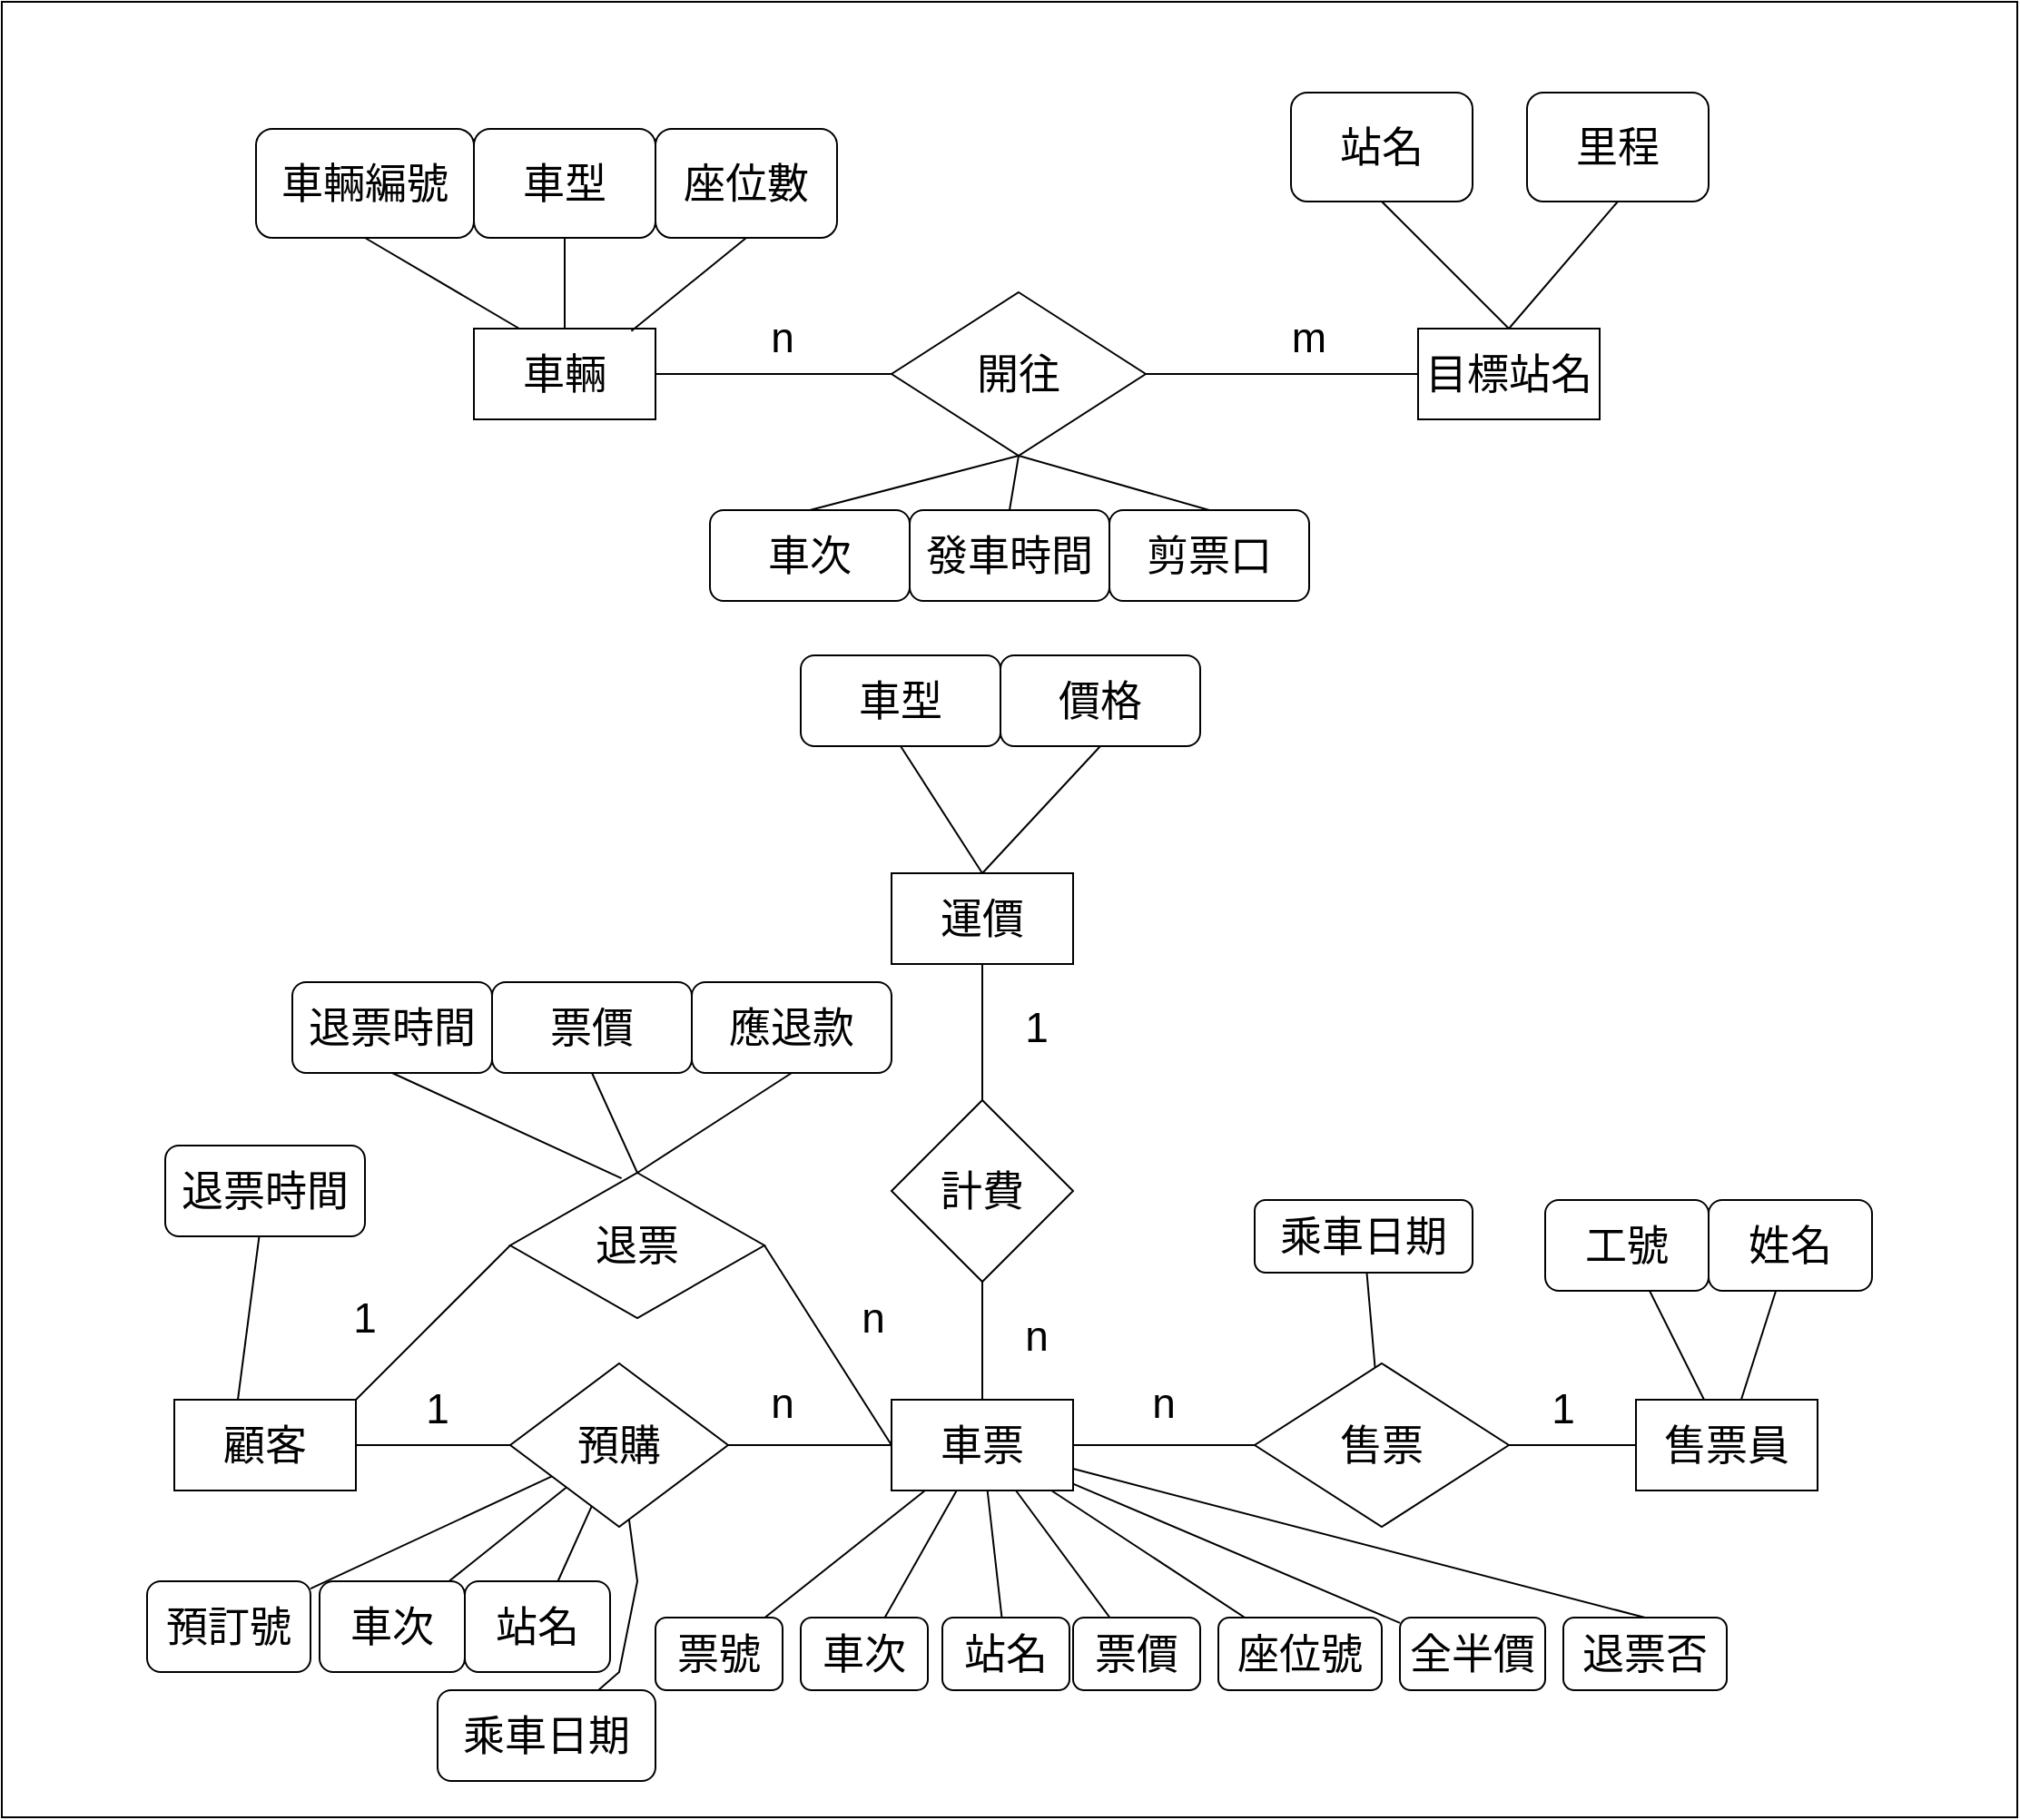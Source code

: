 <mxfile version="22.1.16" type="device">
  <diagram id="jbVRNizJcDCQ8yqokmnY" name="第 1 页">
    <mxGraphModel dx="2607" dy="1342" grid="1" gridSize="10" guides="1" tooltips="1" connect="1" arrows="1" fold="1" page="1" pageScale="1" pageWidth="2336" pageHeight="1654" math="0" shadow="0">
      <root>
        <mxCell id="0" />
        <mxCell id="1" parent="0" />
        <mxCell id="_HgupfXg40LZJNDoUt4P-238" value="" style="rounded=0;whiteSpace=wrap;html=1;" vertex="1" parent="1">
          <mxGeometry x="580" y="40" width="1110" height="1000" as="geometry" />
        </mxCell>
        <mxCell id="_HgupfXg40LZJNDoUt4P-141" value="&lt;font style=&quot;font-size: 23px;&quot;&gt;車輛編號&lt;/font&gt;" style="rounded=1;whiteSpace=wrap;html=1;" vertex="1" parent="1">
          <mxGeometry x="720" y="110" width="120" height="60" as="geometry" />
        </mxCell>
        <mxCell id="_HgupfXg40LZJNDoUt4P-142" value="&lt;font style=&quot;font-size: 23px;&quot;&gt;車型&lt;/font&gt;" style="rounded=1;whiteSpace=wrap;html=1;" vertex="1" parent="1">
          <mxGeometry x="840" y="110" width="100" height="60" as="geometry" />
        </mxCell>
        <mxCell id="_HgupfXg40LZJNDoUt4P-143" value="&lt;span style=&quot;font-size: 23px;&quot;&gt;座位數&lt;/span&gt;" style="rounded=1;whiteSpace=wrap;html=1;" vertex="1" parent="1">
          <mxGeometry x="940" y="110" width="100" height="60" as="geometry" />
        </mxCell>
        <mxCell id="_HgupfXg40LZJNDoUt4P-144" value="&lt;font style=&quot;font-size: 23px;&quot;&gt;車輛&lt;/font&gt;" style="rounded=0;whiteSpace=wrap;html=1;" vertex="1" parent="1">
          <mxGeometry x="840" y="220" width="100" height="50" as="geometry" />
        </mxCell>
        <mxCell id="_HgupfXg40LZJNDoUt4P-147" value="" style="endArrow=none;html=1;rounded=0;entryX=0.5;entryY=1;entryDx=0;entryDy=0;exitX=0.25;exitY=0;exitDx=0;exitDy=0;" edge="1" parent="1" source="_HgupfXg40LZJNDoUt4P-144" target="_HgupfXg40LZJNDoUt4P-141">
          <mxGeometry width="50" height="50" relative="1" as="geometry">
            <mxPoint x="700" y="300" as="sourcePoint" />
            <mxPoint x="750" y="250" as="targetPoint" />
          </mxGeometry>
        </mxCell>
        <mxCell id="_HgupfXg40LZJNDoUt4P-150" value="" style="endArrow=none;html=1;rounded=0;entryX=0.5;entryY=1;entryDx=0;entryDy=0;exitX=0.5;exitY=0;exitDx=0;exitDy=0;" edge="1" parent="1" source="_HgupfXg40LZJNDoUt4P-144" target="_HgupfXg40LZJNDoUt4P-142">
          <mxGeometry width="50" height="50" relative="1" as="geometry">
            <mxPoint x="660" y="310" as="sourcePoint" />
            <mxPoint x="710" y="260" as="targetPoint" />
          </mxGeometry>
        </mxCell>
        <mxCell id="_HgupfXg40LZJNDoUt4P-151" value="" style="endArrow=none;html=1;rounded=0;entryX=0.5;entryY=1;entryDx=0;entryDy=0;exitX=0.867;exitY=0.027;exitDx=0;exitDy=0;exitPerimeter=0;" edge="1" parent="1" source="_HgupfXg40LZJNDoUt4P-144" target="_HgupfXg40LZJNDoUt4P-143">
          <mxGeometry width="50" height="50" relative="1" as="geometry">
            <mxPoint x="810" y="390" as="sourcePoint" />
            <mxPoint x="860" y="340" as="targetPoint" />
          </mxGeometry>
        </mxCell>
        <mxCell id="_HgupfXg40LZJNDoUt4P-152" value="&lt;font style=&quot;font-size: 23px;&quot;&gt;開往&lt;/font&gt;" style="rhombus;whiteSpace=wrap;html=1;" vertex="1" parent="1">
          <mxGeometry x="1070" y="200" width="140" height="90" as="geometry" />
        </mxCell>
        <mxCell id="_HgupfXg40LZJNDoUt4P-153" value="&lt;span style=&quot;font-size: 23px;&quot;&gt;站名&lt;/span&gt;" style="rounded=1;whiteSpace=wrap;html=1;" vertex="1" parent="1">
          <mxGeometry x="1290" y="90" width="100" height="60" as="geometry" />
        </mxCell>
        <mxCell id="_HgupfXg40LZJNDoUt4P-154" value="&lt;span style=&quot;font-size: 23px;&quot;&gt;里程&lt;/span&gt;" style="rounded=1;whiteSpace=wrap;html=1;" vertex="1" parent="1">
          <mxGeometry x="1420" y="90" width="100" height="60" as="geometry" />
        </mxCell>
        <mxCell id="_HgupfXg40LZJNDoUt4P-155" value="&lt;font style=&quot;font-size: 23px;&quot;&gt;目標站名&lt;/font&gt;" style="rounded=0;whiteSpace=wrap;html=1;" vertex="1" parent="1">
          <mxGeometry x="1360" y="220" width="100" height="50" as="geometry" />
        </mxCell>
        <mxCell id="_HgupfXg40LZJNDoUt4P-156" value="" style="endArrow=none;html=1;rounded=0;entryX=0.5;entryY=1;entryDx=0;entryDy=0;exitX=0.5;exitY=0;exitDx=0;exitDy=0;" edge="1" parent="1" source="_HgupfXg40LZJNDoUt4P-155" target="_HgupfXg40LZJNDoUt4P-153">
          <mxGeometry width="50" height="50" relative="1" as="geometry">
            <mxPoint x="1420" y="370" as="sourcePoint" />
            <mxPoint x="1470" y="320" as="targetPoint" />
          </mxGeometry>
        </mxCell>
        <mxCell id="_HgupfXg40LZJNDoUt4P-157" value="" style="endArrow=none;html=1;rounded=0;entryX=0.5;entryY=1;entryDx=0;entryDy=0;exitX=0.5;exitY=0;exitDx=0;exitDy=0;" edge="1" parent="1" source="_HgupfXg40LZJNDoUt4P-155" target="_HgupfXg40LZJNDoUt4P-154">
          <mxGeometry width="50" height="50" relative="1" as="geometry">
            <mxPoint x="1520" y="260" as="sourcePoint" />
            <mxPoint x="1570" y="210" as="targetPoint" />
          </mxGeometry>
        </mxCell>
        <mxCell id="_HgupfXg40LZJNDoUt4P-159" value="" style="endArrow=none;html=1;rounded=0;entryX=0;entryY=0.5;entryDx=0;entryDy=0;exitX=1;exitY=0.5;exitDx=0;exitDy=0;" edge="1" parent="1" source="_HgupfXg40LZJNDoUt4P-144" target="_HgupfXg40LZJNDoUt4P-152">
          <mxGeometry width="50" height="50" relative="1" as="geometry">
            <mxPoint x="840" y="400" as="sourcePoint" />
            <mxPoint x="890" y="350" as="targetPoint" />
          </mxGeometry>
        </mxCell>
        <mxCell id="_HgupfXg40LZJNDoUt4P-160" value="&lt;font style=&quot;font-size: 23px;&quot;&gt;n&lt;/font&gt;" style="text;html=1;strokeColor=none;fillColor=none;align=center;verticalAlign=middle;whiteSpace=wrap;rounded=0;" vertex="1" parent="1">
          <mxGeometry x="980" y="210" width="60" height="30" as="geometry" />
        </mxCell>
        <mxCell id="_HgupfXg40LZJNDoUt4P-161" value="" style="endArrow=none;html=1;rounded=0;entryX=0;entryY=0.5;entryDx=0;entryDy=0;exitX=1;exitY=0.5;exitDx=0;exitDy=0;" edge="1" parent="1" source="_HgupfXg40LZJNDoUt4P-152" target="_HgupfXg40LZJNDoUt4P-155">
          <mxGeometry width="50" height="50" relative="1" as="geometry">
            <mxPoint x="1350" y="420" as="sourcePoint" />
            <mxPoint x="1400" y="370" as="targetPoint" />
          </mxGeometry>
        </mxCell>
        <mxCell id="_HgupfXg40LZJNDoUt4P-162" value="&lt;font style=&quot;font-size: 23px;&quot;&gt;m&lt;/font&gt;" style="text;html=1;strokeColor=none;fillColor=none;align=center;verticalAlign=middle;whiteSpace=wrap;rounded=0;" vertex="1" parent="1">
          <mxGeometry x="1270" y="210" width="60" height="30" as="geometry" />
        </mxCell>
        <mxCell id="_HgupfXg40LZJNDoUt4P-164" value="&lt;span style=&quot;font-size: 23px;&quot;&gt;車次&lt;/span&gt;" style="rounded=1;whiteSpace=wrap;html=1;" vertex="1" parent="1">
          <mxGeometry x="970" y="320" width="110" height="50" as="geometry" />
        </mxCell>
        <mxCell id="_HgupfXg40LZJNDoUt4P-165" value="&lt;span style=&quot;font-size: 23px;&quot;&gt;發車時間&lt;/span&gt;" style="rounded=1;whiteSpace=wrap;html=1;" vertex="1" parent="1">
          <mxGeometry x="1080" y="320" width="110" height="50" as="geometry" />
        </mxCell>
        <mxCell id="_HgupfXg40LZJNDoUt4P-166" value="&lt;span style=&quot;font-size: 23px;&quot;&gt;剪票口&lt;/span&gt;" style="rounded=1;whiteSpace=wrap;html=1;" vertex="1" parent="1">
          <mxGeometry x="1190" y="320" width="110" height="50" as="geometry" />
        </mxCell>
        <mxCell id="_HgupfXg40LZJNDoUt4P-167" value="&lt;span style=&quot;font-size: 23px;&quot;&gt;車型&lt;/span&gt;" style="rounded=1;whiteSpace=wrap;html=1;" vertex="1" parent="1">
          <mxGeometry x="1020" y="400" width="110" height="50" as="geometry" />
        </mxCell>
        <mxCell id="_HgupfXg40LZJNDoUt4P-168" value="&lt;span style=&quot;font-size: 23px;&quot;&gt;價格&lt;/span&gt;" style="rounded=1;whiteSpace=wrap;html=1;" vertex="1" parent="1">
          <mxGeometry x="1130" y="400" width="110" height="50" as="geometry" />
        </mxCell>
        <mxCell id="_HgupfXg40LZJNDoUt4P-169" value="&lt;span style=&quot;font-size: 23px;&quot;&gt;運價&lt;/span&gt;" style="rounded=0;whiteSpace=wrap;html=1;" vertex="1" parent="1">
          <mxGeometry x="1070" y="520" width="100" height="50" as="geometry" />
        </mxCell>
        <mxCell id="_HgupfXg40LZJNDoUt4P-170" value="" style="endArrow=none;html=1;rounded=0;entryX=0.5;entryY=1;entryDx=0;entryDy=0;exitX=0.5;exitY=0;exitDx=0;exitDy=0;" edge="1" parent="1" source="_HgupfXg40LZJNDoUt4P-164" target="_HgupfXg40LZJNDoUt4P-152">
          <mxGeometry width="50" height="50" relative="1" as="geometry">
            <mxPoint x="840" y="450" as="sourcePoint" />
            <mxPoint x="890" y="400" as="targetPoint" />
          </mxGeometry>
        </mxCell>
        <mxCell id="_HgupfXg40LZJNDoUt4P-171" value="" style="endArrow=none;html=1;rounded=0;entryX=0.5;entryY=1;entryDx=0;entryDy=0;exitX=0.5;exitY=0;exitDx=0;exitDy=0;" edge="1" parent="1" source="_HgupfXg40LZJNDoUt4P-165" target="_HgupfXg40LZJNDoUt4P-152">
          <mxGeometry width="50" height="50" relative="1" as="geometry">
            <mxPoint x="790" y="450" as="sourcePoint" />
            <mxPoint x="840" y="400" as="targetPoint" />
          </mxGeometry>
        </mxCell>
        <mxCell id="_HgupfXg40LZJNDoUt4P-172" value="" style="endArrow=none;html=1;rounded=0;entryX=0.5;entryY=1;entryDx=0;entryDy=0;exitX=0.5;exitY=0;exitDx=0;exitDy=0;" edge="1" parent="1" source="_HgupfXg40LZJNDoUt4P-166" target="_HgupfXg40LZJNDoUt4P-152">
          <mxGeometry width="50" height="50" relative="1" as="geometry">
            <mxPoint x="720" y="430" as="sourcePoint" />
            <mxPoint x="770" y="380" as="targetPoint" />
          </mxGeometry>
        </mxCell>
        <mxCell id="_HgupfXg40LZJNDoUt4P-176" value="" style="endArrow=none;html=1;rounded=0;entryX=0.5;entryY=1;entryDx=0;entryDy=0;exitX=0.5;exitY=0;exitDx=0;exitDy=0;" edge="1" parent="1" source="_HgupfXg40LZJNDoUt4P-169" target="_HgupfXg40LZJNDoUt4P-167">
          <mxGeometry width="50" height="50" relative="1" as="geometry">
            <mxPoint x="710" y="460" as="sourcePoint" />
            <mxPoint x="760" y="410" as="targetPoint" />
          </mxGeometry>
        </mxCell>
        <mxCell id="_HgupfXg40LZJNDoUt4P-177" value="" style="endArrow=none;html=1;rounded=0;entryX=0.5;entryY=1;entryDx=0;entryDy=0;exitX=0.5;exitY=0;exitDx=0;exitDy=0;" edge="1" parent="1" source="_HgupfXg40LZJNDoUt4P-169" target="_HgupfXg40LZJNDoUt4P-168">
          <mxGeometry width="50" height="50" relative="1" as="geometry">
            <mxPoint x="1340" y="540" as="sourcePoint" />
            <mxPoint x="1390" y="490" as="targetPoint" />
          </mxGeometry>
        </mxCell>
        <mxCell id="_HgupfXg40LZJNDoUt4P-178" value="&lt;span style=&quot;font-size: 23px;&quot;&gt;退票時間&lt;/span&gt;" style="rounded=1;whiteSpace=wrap;html=1;" vertex="1" parent="1">
          <mxGeometry x="740" y="580" width="110" height="50" as="geometry" />
        </mxCell>
        <mxCell id="_HgupfXg40LZJNDoUt4P-179" value="&lt;span style=&quot;font-size: 23px;&quot;&gt;票價&lt;/span&gt;" style="rounded=1;whiteSpace=wrap;html=1;" vertex="1" parent="1">
          <mxGeometry x="850" y="580" width="110" height="50" as="geometry" />
        </mxCell>
        <mxCell id="_HgupfXg40LZJNDoUt4P-180" value="&lt;span style=&quot;font-size: 23px;&quot;&gt;應退款&lt;/span&gt;" style="rounded=1;whiteSpace=wrap;html=1;" vertex="1" parent="1">
          <mxGeometry x="960" y="580" width="110" height="50" as="geometry" />
        </mxCell>
        <mxCell id="_HgupfXg40LZJNDoUt4P-181" value="&lt;span style=&quot;font-size: 23px;&quot;&gt;退票時間&lt;/span&gt;" style="rounded=1;whiteSpace=wrap;html=1;" vertex="1" parent="1">
          <mxGeometry x="670" y="670" width="110" height="50" as="geometry" />
        </mxCell>
        <mxCell id="_HgupfXg40LZJNDoUt4P-182" value="&lt;span style=&quot;font-size: 23px;&quot;&gt;預訂號&lt;/span&gt;" style="rounded=1;whiteSpace=wrap;html=1;" vertex="1" parent="1">
          <mxGeometry x="660" y="910" width="90" height="50" as="geometry" />
        </mxCell>
        <mxCell id="_HgupfXg40LZJNDoUt4P-183" value="&lt;span style=&quot;font-size: 23px;&quot;&gt;車次&lt;/span&gt;" style="rounded=1;whiteSpace=wrap;html=1;" vertex="1" parent="1">
          <mxGeometry x="755" y="910" width="80" height="50" as="geometry" />
        </mxCell>
        <mxCell id="_HgupfXg40LZJNDoUt4P-184" value="&lt;span style=&quot;font-size: 23px;&quot;&gt;站名&lt;/span&gt;" style="rounded=1;whiteSpace=wrap;html=1;" vertex="1" parent="1">
          <mxGeometry x="835" y="910" width="80" height="50" as="geometry" />
        </mxCell>
        <mxCell id="_HgupfXg40LZJNDoUt4P-185" value="&lt;span style=&quot;font-size: 23px;&quot;&gt;乘車日期&lt;/span&gt;" style="rounded=1;whiteSpace=wrap;html=1;" vertex="1" parent="1">
          <mxGeometry x="820" y="970" width="120" height="50" as="geometry" />
        </mxCell>
        <mxCell id="_HgupfXg40LZJNDoUt4P-186" value="&lt;span style=&quot;font-size: 23px;&quot;&gt;票號&lt;/span&gt;" style="rounded=1;whiteSpace=wrap;html=1;" vertex="1" parent="1">
          <mxGeometry x="940" y="930" width="70" height="40" as="geometry" />
        </mxCell>
        <mxCell id="_HgupfXg40LZJNDoUt4P-187" value="&lt;span style=&quot;font-size: 23px;&quot;&gt;車次&lt;/span&gt;" style="rounded=1;whiteSpace=wrap;html=1;" vertex="1" parent="1">
          <mxGeometry x="1020" y="930" width="70" height="40" as="geometry" />
        </mxCell>
        <mxCell id="_HgupfXg40LZJNDoUt4P-188" value="&lt;span style=&quot;font-size: 23px;&quot;&gt;站名&lt;/span&gt;" style="rounded=1;whiteSpace=wrap;html=1;" vertex="1" parent="1">
          <mxGeometry x="1098" y="930" width="70" height="40" as="geometry" />
        </mxCell>
        <mxCell id="_HgupfXg40LZJNDoUt4P-189" value="&lt;span style=&quot;font-size: 23px;&quot;&gt;票價&lt;/span&gt;" style="rounded=1;whiteSpace=wrap;html=1;" vertex="1" parent="1">
          <mxGeometry x="1170" y="930" width="70" height="40" as="geometry" />
        </mxCell>
        <mxCell id="_HgupfXg40LZJNDoUt4P-190" value="&lt;span style=&quot;font-size: 23px;&quot;&gt;座位號&lt;/span&gt;" style="rounded=1;whiteSpace=wrap;html=1;" vertex="1" parent="1">
          <mxGeometry x="1250" y="930" width="90" height="40" as="geometry" />
        </mxCell>
        <mxCell id="_HgupfXg40LZJNDoUt4P-191" value="&lt;span style=&quot;font-size: 23px;&quot;&gt;全半價&lt;/span&gt;" style="rounded=1;whiteSpace=wrap;html=1;" vertex="1" parent="1">
          <mxGeometry x="1350" y="930" width="80" height="40" as="geometry" />
        </mxCell>
        <mxCell id="_HgupfXg40LZJNDoUt4P-192" value="&lt;span style=&quot;font-size: 23px;&quot;&gt;退票否&lt;/span&gt;" style="rounded=1;whiteSpace=wrap;html=1;" vertex="1" parent="1">
          <mxGeometry x="1440" y="930" width="90" height="40" as="geometry" />
        </mxCell>
        <mxCell id="_HgupfXg40LZJNDoUt4P-193" value="&lt;span style=&quot;font-size: 23px;&quot;&gt;乘車日期&lt;/span&gt;" style="rounded=1;whiteSpace=wrap;html=1;" vertex="1" parent="1">
          <mxGeometry x="1270" y="700" width="120" height="40" as="geometry" />
        </mxCell>
        <mxCell id="_HgupfXg40LZJNDoUt4P-194" value="&lt;span style=&quot;font-size: 23px;&quot;&gt;工號&lt;/span&gt;" style="rounded=1;whiteSpace=wrap;html=1;" vertex="1" parent="1">
          <mxGeometry x="1430" y="700" width="90" height="50" as="geometry" />
        </mxCell>
        <mxCell id="_HgupfXg40LZJNDoUt4P-195" value="&lt;span style=&quot;font-size: 23px;&quot;&gt;姓名&lt;/span&gt;" style="rounded=1;whiteSpace=wrap;html=1;" vertex="1" parent="1">
          <mxGeometry x="1520" y="700" width="90" height="50" as="geometry" />
        </mxCell>
        <mxCell id="_HgupfXg40LZJNDoUt4P-196" value="&lt;font style=&quot;font-size: 23px;&quot;&gt;計費&lt;/font&gt;" style="rhombus;whiteSpace=wrap;html=1;" vertex="1" parent="1">
          <mxGeometry x="1070" y="645" width="100" height="100" as="geometry" />
        </mxCell>
        <mxCell id="_HgupfXg40LZJNDoUt4P-197" value="&lt;font style=&quot;font-size: 23px;&quot;&gt;退票&lt;/font&gt;" style="rhombus;whiteSpace=wrap;html=1;" vertex="1" parent="1">
          <mxGeometry x="860" y="685" width="140" height="80" as="geometry" />
        </mxCell>
        <mxCell id="_HgupfXg40LZJNDoUt4P-198" value="&lt;font style=&quot;font-size: 23px;&quot;&gt;預購&lt;/font&gt;" style="rhombus;whiteSpace=wrap;html=1;" vertex="1" parent="1">
          <mxGeometry x="860" y="790" width="120" height="90" as="geometry" />
        </mxCell>
        <mxCell id="_HgupfXg40LZJNDoUt4P-199" value="&lt;font style=&quot;font-size: 23px;&quot;&gt;售票&lt;/font&gt;" style="rhombus;whiteSpace=wrap;html=1;" vertex="1" parent="1">
          <mxGeometry x="1270" y="790" width="140" height="90" as="geometry" />
        </mxCell>
        <mxCell id="_HgupfXg40LZJNDoUt4P-200" value="&lt;font style=&quot;font-size: 23px;&quot;&gt;車票&lt;/font&gt;" style="rounded=0;whiteSpace=wrap;html=1;" vertex="1" parent="1">
          <mxGeometry x="1070" y="810" width="100" height="50" as="geometry" />
        </mxCell>
        <mxCell id="_HgupfXg40LZJNDoUt4P-201" value="&lt;font style=&quot;font-size: 23px;&quot;&gt;售票員&lt;/font&gt;" style="rounded=0;whiteSpace=wrap;html=1;" vertex="1" parent="1">
          <mxGeometry x="1480" y="810" width="100" height="50" as="geometry" />
        </mxCell>
        <mxCell id="_HgupfXg40LZJNDoUt4P-202" value="&lt;font style=&quot;font-size: 23px;&quot;&gt;n&lt;/font&gt;" style="text;html=1;strokeColor=none;fillColor=none;align=center;verticalAlign=middle;whiteSpace=wrap;rounded=0;" vertex="1" parent="1">
          <mxGeometry x="1030" y="750" width="60" height="30" as="geometry" />
        </mxCell>
        <mxCell id="_HgupfXg40LZJNDoUt4P-203" value="&lt;font style=&quot;font-size: 23px;&quot;&gt;n&lt;/font&gt;" style="text;html=1;strokeColor=none;fillColor=none;align=center;verticalAlign=middle;whiteSpace=wrap;rounded=0;" vertex="1" parent="1">
          <mxGeometry x="1120" y="760" width="60" height="30" as="geometry" />
        </mxCell>
        <mxCell id="_HgupfXg40LZJNDoUt4P-204" value="&lt;font style=&quot;font-size: 23px;&quot;&gt;n&lt;/font&gt;" style="text;html=1;strokeColor=none;fillColor=none;align=center;verticalAlign=middle;whiteSpace=wrap;rounded=0;" vertex="1" parent="1">
          <mxGeometry x="1190" y="797" width="60" height="30" as="geometry" />
        </mxCell>
        <mxCell id="_HgupfXg40LZJNDoUt4P-205" value="&lt;font style=&quot;font-size: 23px;&quot;&gt;n&lt;/font&gt;" style="text;html=1;strokeColor=none;fillColor=none;align=center;verticalAlign=middle;whiteSpace=wrap;rounded=0;" vertex="1" parent="1">
          <mxGeometry x="980" y="797" width="60" height="30" as="geometry" />
        </mxCell>
        <mxCell id="_HgupfXg40LZJNDoUt4P-206" value="&lt;font style=&quot;font-size: 23px;&quot;&gt;1&lt;/font&gt;" style="text;html=1;strokeColor=none;fillColor=none;align=center;verticalAlign=middle;whiteSpace=wrap;rounded=0;" vertex="1" parent="1">
          <mxGeometry x="1120" y="590" width="60" height="30" as="geometry" />
        </mxCell>
        <mxCell id="_HgupfXg40LZJNDoUt4P-207" value="&lt;font style=&quot;font-size: 23px;&quot;&gt;1&lt;/font&gt;" style="text;html=1;strokeColor=none;fillColor=none;align=center;verticalAlign=middle;whiteSpace=wrap;rounded=0;" vertex="1" parent="1">
          <mxGeometry x="750" y="750" width="60" height="30" as="geometry" />
        </mxCell>
        <mxCell id="_HgupfXg40LZJNDoUt4P-208" value="&lt;font style=&quot;font-size: 23px;&quot;&gt;1&lt;/font&gt;" style="text;html=1;strokeColor=none;fillColor=none;align=center;verticalAlign=middle;whiteSpace=wrap;rounded=0;" vertex="1" parent="1">
          <mxGeometry x="790" y="800" width="60" height="30" as="geometry" />
        </mxCell>
        <mxCell id="_HgupfXg40LZJNDoUt4P-209" value="&lt;font style=&quot;font-size: 23px;&quot;&gt;1&lt;/font&gt;" style="text;html=1;strokeColor=none;fillColor=none;align=center;verticalAlign=middle;whiteSpace=wrap;rounded=0;" vertex="1" parent="1">
          <mxGeometry x="1410" y="800" width="60" height="30" as="geometry" />
        </mxCell>
        <mxCell id="_HgupfXg40LZJNDoUt4P-210" value="" style="endArrow=none;html=1;rounded=0;entryX=0.5;entryY=1;entryDx=0;entryDy=0;exitX=0.5;exitY=0;exitDx=0;exitDy=0;" edge="1" parent="1" source="_HgupfXg40LZJNDoUt4P-196" target="_HgupfXg40LZJNDoUt4P-169">
          <mxGeometry width="50" height="50" relative="1" as="geometry">
            <mxPoint x="820" y="510" as="sourcePoint" />
            <mxPoint x="870" y="460" as="targetPoint" />
          </mxGeometry>
        </mxCell>
        <mxCell id="_HgupfXg40LZJNDoUt4P-211" value="" style="endArrow=none;html=1;rounded=0;exitX=0.5;exitY=1;exitDx=0;exitDy=0;entryX=0.438;entryY=0.038;entryDx=0;entryDy=0;entryPerimeter=0;" edge="1" parent="1" source="_HgupfXg40LZJNDoUt4P-178" target="_HgupfXg40LZJNDoUt4P-197">
          <mxGeometry width="50" height="50" relative="1" as="geometry">
            <mxPoint x="790" y="510" as="sourcePoint" />
            <mxPoint x="840" y="460" as="targetPoint" />
          </mxGeometry>
        </mxCell>
        <mxCell id="_HgupfXg40LZJNDoUt4P-212" value="" style="endArrow=none;html=1;rounded=0;exitX=0.5;exitY=1;exitDx=0;exitDy=0;entryX=0.5;entryY=0;entryDx=0;entryDy=0;" edge="1" parent="1" source="_HgupfXg40LZJNDoUt4P-179" target="_HgupfXg40LZJNDoUt4P-197">
          <mxGeometry width="50" height="50" relative="1" as="geometry">
            <mxPoint x="790" y="510" as="sourcePoint" />
            <mxPoint x="840" y="460" as="targetPoint" />
          </mxGeometry>
        </mxCell>
        <mxCell id="_HgupfXg40LZJNDoUt4P-213" value="" style="endArrow=none;html=1;rounded=0;exitX=0.5;exitY=1;exitDx=0;exitDy=0;entryX=0.5;entryY=0;entryDx=0;entryDy=0;" edge="1" parent="1" source="_HgupfXg40LZJNDoUt4P-180" target="_HgupfXg40LZJNDoUt4P-197">
          <mxGeometry width="50" height="50" relative="1" as="geometry">
            <mxPoint x="900" y="500" as="sourcePoint" />
            <mxPoint x="950" y="450" as="targetPoint" />
          </mxGeometry>
        </mxCell>
        <mxCell id="_HgupfXg40LZJNDoUt4P-214" value="" style="endArrow=none;html=1;rounded=0;" edge="1" parent="1" target="_HgupfXg40LZJNDoUt4P-181">
          <mxGeometry width="50" height="50" relative="1" as="geometry">
            <mxPoint x="710" y="810" as="sourcePoint" />
            <mxPoint x="610" y="780" as="targetPoint" />
          </mxGeometry>
        </mxCell>
        <mxCell id="_HgupfXg40LZJNDoUt4P-215" value="&lt;font style=&quot;font-size: 23px;&quot;&gt;顧客&lt;/font&gt;" style="rounded=0;whiteSpace=wrap;html=1;" vertex="1" parent="1">
          <mxGeometry x="675" y="810" width="100" height="50" as="geometry" />
        </mxCell>
        <mxCell id="_HgupfXg40LZJNDoUt4P-216" value="" style="endArrow=none;html=1;rounded=0;entryX=0;entryY=0.5;entryDx=0;entryDy=0;exitX=1;exitY=0;exitDx=0;exitDy=0;" edge="1" parent="1" source="_HgupfXg40LZJNDoUt4P-215" target="_HgupfXg40LZJNDoUt4P-197">
          <mxGeometry width="50" height="50" relative="1" as="geometry">
            <mxPoint x="670" y="510" as="sourcePoint" />
            <mxPoint x="720" y="460" as="targetPoint" />
          </mxGeometry>
        </mxCell>
        <mxCell id="_HgupfXg40LZJNDoUt4P-217" value="" style="endArrow=none;html=1;rounded=0;" edge="1" parent="1" source="_HgupfXg40LZJNDoUt4P-215" target="_HgupfXg40LZJNDoUt4P-198">
          <mxGeometry width="50" height="50" relative="1" as="geometry">
            <mxPoint x="620" y="800" as="sourcePoint" />
            <mxPoint x="670" y="750" as="targetPoint" />
          </mxGeometry>
        </mxCell>
        <mxCell id="_HgupfXg40LZJNDoUt4P-218" value="" style="endArrow=none;html=1;rounded=0;" edge="1" parent="1" source="_HgupfXg40LZJNDoUt4P-182" target="_HgupfXg40LZJNDoUt4P-198">
          <mxGeometry width="50" height="50" relative="1" as="geometry">
            <mxPoint x="550" y="910" as="sourcePoint" />
            <mxPoint x="600" y="860" as="targetPoint" />
          </mxGeometry>
        </mxCell>
        <mxCell id="_HgupfXg40LZJNDoUt4P-219" value="" style="endArrow=none;html=1;rounded=0;" edge="1" parent="1" source="_HgupfXg40LZJNDoUt4P-183" target="_HgupfXg40LZJNDoUt4P-198">
          <mxGeometry width="50" height="50" relative="1" as="geometry">
            <mxPoint x="610" y="910" as="sourcePoint" />
            <mxPoint x="660" y="860" as="targetPoint" />
          </mxGeometry>
        </mxCell>
        <mxCell id="_HgupfXg40LZJNDoUt4P-220" value="" style="endArrow=none;html=1;rounded=0;" edge="1" parent="1" source="_HgupfXg40LZJNDoUt4P-184" target="_HgupfXg40LZJNDoUt4P-198">
          <mxGeometry width="50" height="50" relative="1" as="geometry">
            <mxPoint x="600" y="790" as="sourcePoint" />
            <mxPoint x="650" y="740" as="targetPoint" />
          </mxGeometry>
        </mxCell>
        <mxCell id="_HgupfXg40LZJNDoUt4P-221" value="" style="endArrow=none;html=1;rounded=0;" edge="1" parent="1" source="_HgupfXg40LZJNDoUt4P-185" target="_HgupfXg40LZJNDoUt4P-198">
          <mxGeometry width="50" height="50" relative="1" as="geometry">
            <mxPoint x="950" y="900" as="sourcePoint" />
            <mxPoint x="1000" y="850" as="targetPoint" />
            <Array as="points">
              <mxPoint x="920" y="960" />
              <mxPoint x="930" y="910" />
            </Array>
          </mxGeometry>
        </mxCell>
        <mxCell id="_HgupfXg40LZJNDoUt4P-222" value="" style="endArrow=none;html=1;rounded=0;" edge="1" parent="1" source="_HgupfXg40LZJNDoUt4P-186" target="_HgupfXg40LZJNDoUt4P-200">
          <mxGeometry width="50" height="50" relative="1" as="geometry">
            <mxPoint x="1000" y="910" as="sourcePoint" />
            <mxPoint x="1050" y="860" as="targetPoint" />
          </mxGeometry>
        </mxCell>
        <mxCell id="_HgupfXg40LZJNDoUt4P-223" value="" style="endArrow=none;html=1;rounded=0;" edge="1" parent="1" source="_HgupfXg40LZJNDoUt4P-187" target="_HgupfXg40LZJNDoUt4P-200">
          <mxGeometry width="50" height="50" relative="1" as="geometry">
            <mxPoint x="1050" y="1080" as="sourcePoint" />
            <mxPoint x="1100" y="1030" as="targetPoint" />
          </mxGeometry>
        </mxCell>
        <mxCell id="_HgupfXg40LZJNDoUt4P-224" value="" style="endArrow=none;html=1;rounded=0;exitX=0;exitY=0.5;exitDx=0;exitDy=0;entryX=1;entryY=0.5;entryDx=0;entryDy=0;" edge="1" parent="1" source="_HgupfXg40LZJNDoUt4P-200" target="_HgupfXg40LZJNDoUt4P-197">
          <mxGeometry width="50" height="50" relative="1" as="geometry">
            <mxPoint x="1330" y="570" as="sourcePoint" />
            <mxPoint x="1380" y="520" as="targetPoint" />
          </mxGeometry>
        </mxCell>
        <mxCell id="_HgupfXg40LZJNDoUt4P-225" value="" style="endArrow=none;html=1;rounded=0;" edge="1" parent="1" source="_HgupfXg40LZJNDoUt4P-200" target="_HgupfXg40LZJNDoUt4P-198">
          <mxGeometry width="50" height="50" relative="1" as="geometry">
            <mxPoint x="760" y="510" as="sourcePoint" />
            <mxPoint x="810" y="460" as="targetPoint" />
          </mxGeometry>
        </mxCell>
        <mxCell id="_HgupfXg40LZJNDoUt4P-226" value="" style="endArrow=none;html=1;rounded=0;" edge="1" parent="1" source="_HgupfXg40LZJNDoUt4P-196" target="_HgupfXg40LZJNDoUt4P-200">
          <mxGeometry width="50" height="50" relative="1" as="geometry">
            <mxPoint x="1330" y="620" as="sourcePoint" />
            <mxPoint x="1380" y="570" as="targetPoint" />
          </mxGeometry>
        </mxCell>
        <mxCell id="_HgupfXg40LZJNDoUt4P-228" value="" style="endArrow=none;html=1;rounded=0;" edge="1" parent="1" source="_HgupfXg40LZJNDoUt4P-200" target="_HgupfXg40LZJNDoUt4P-188">
          <mxGeometry width="50" height="50" relative="1" as="geometry">
            <mxPoint x="1340" y="620" as="sourcePoint" />
            <mxPoint x="1390" y="570" as="targetPoint" />
          </mxGeometry>
        </mxCell>
        <mxCell id="_HgupfXg40LZJNDoUt4P-229" value="" style="endArrow=none;html=1;rounded=0;" edge="1" parent="1" source="_HgupfXg40LZJNDoUt4P-200" target="_HgupfXg40LZJNDoUt4P-189">
          <mxGeometry width="50" height="50" relative="1" as="geometry">
            <mxPoint x="1360" y="610" as="sourcePoint" />
            <mxPoint x="1410" y="560" as="targetPoint" />
          </mxGeometry>
        </mxCell>
        <mxCell id="_HgupfXg40LZJNDoUt4P-230" value="" style="endArrow=none;html=1;rounded=0;" edge="1" parent="1" source="_HgupfXg40LZJNDoUt4P-200" target="_HgupfXg40LZJNDoUt4P-190">
          <mxGeometry width="50" height="50" relative="1" as="geometry">
            <mxPoint x="1340" y="610" as="sourcePoint" />
            <mxPoint x="1390" y="560" as="targetPoint" />
          </mxGeometry>
        </mxCell>
        <mxCell id="_HgupfXg40LZJNDoUt4P-231" value="" style="endArrow=none;html=1;rounded=0;" edge="1" parent="1" source="_HgupfXg40LZJNDoUt4P-200" target="_HgupfXg40LZJNDoUt4P-191">
          <mxGeometry width="50" height="50" relative="1" as="geometry">
            <mxPoint x="1320" y="640" as="sourcePoint" />
            <mxPoint x="1370" y="590" as="targetPoint" />
          </mxGeometry>
        </mxCell>
        <mxCell id="_HgupfXg40LZJNDoUt4P-232" value="" style="endArrow=none;html=1;rounded=0;entryX=0.5;entryY=0;entryDx=0;entryDy=0;" edge="1" parent="1" source="_HgupfXg40LZJNDoUt4P-200" target="_HgupfXg40LZJNDoUt4P-192">
          <mxGeometry width="50" height="50" relative="1" as="geometry">
            <mxPoint x="1420" y="610" as="sourcePoint" />
            <mxPoint x="1470" y="560" as="targetPoint" />
          </mxGeometry>
        </mxCell>
        <mxCell id="_HgupfXg40LZJNDoUt4P-233" value="" style="endArrow=none;html=1;rounded=0;" edge="1" parent="1" source="_HgupfXg40LZJNDoUt4P-200" target="_HgupfXg40LZJNDoUt4P-199">
          <mxGeometry width="50" height="50" relative="1" as="geometry">
            <mxPoint x="1210" y="750" as="sourcePoint" />
            <mxPoint x="1260" y="700" as="targetPoint" />
          </mxGeometry>
        </mxCell>
        <mxCell id="_HgupfXg40LZJNDoUt4P-234" value="" style="endArrow=none;html=1;rounded=0;" edge="1" parent="1" source="_HgupfXg40LZJNDoUt4P-199" target="_HgupfXg40LZJNDoUt4P-201">
          <mxGeometry width="50" height="50" relative="1" as="geometry">
            <mxPoint x="1430" y="620" as="sourcePoint" />
            <mxPoint x="1480" y="570" as="targetPoint" />
          </mxGeometry>
        </mxCell>
        <mxCell id="_HgupfXg40LZJNDoUt4P-235" value="" style="endArrow=none;html=1;rounded=0;" edge="1" parent="1" source="_HgupfXg40LZJNDoUt4P-199" target="_HgupfXg40LZJNDoUt4P-193">
          <mxGeometry width="50" height="50" relative="1" as="geometry">
            <mxPoint x="1400" y="610" as="sourcePoint" />
            <mxPoint x="1450" y="560" as="targetPoint" />
          </mxGeometry>
        </mxCell>
        <mxCell id="_HgupfXg40LZJNDoUt4P-236" value="" style="endArrow=none;html=1;rounded=0;" edge="1" parent="1" source="_HgupfXg40LZJNDoUt4P-201" target="_HgupfXg40LZJNDoUt4P-194">
          <mxGeometry width="50" height="50" relative="1" as="geometry">
            <mxPoint x="1460" y="590" as="sourcePoint" />
            <mxPoint x="1510" y="540" as="targetPoint" />
          </mxGeometry>
        </mxCell>
        <mxCell id="_HgupfXg40LZJNDoUt4P-237" value="" style="endArrow=none;html=1;rounded=0;" edge="1" parent="1" source="_HgupfXg40LZJNDoUt4P-201" target="_HgupfXg40LZJNDoUt4P-195">
          <mxGeometry width="50" height="50" relative="1" as="geometry">
            <mxPoint x="1490" y="630" as="sourcePoint" />
            <mxPoint x="1540" y="580" as="targetPoint" />
          </mxGeometry>
        </mxCell>
      </root>
    </mxGraphModel>
  </diagram>
</mxfile>
